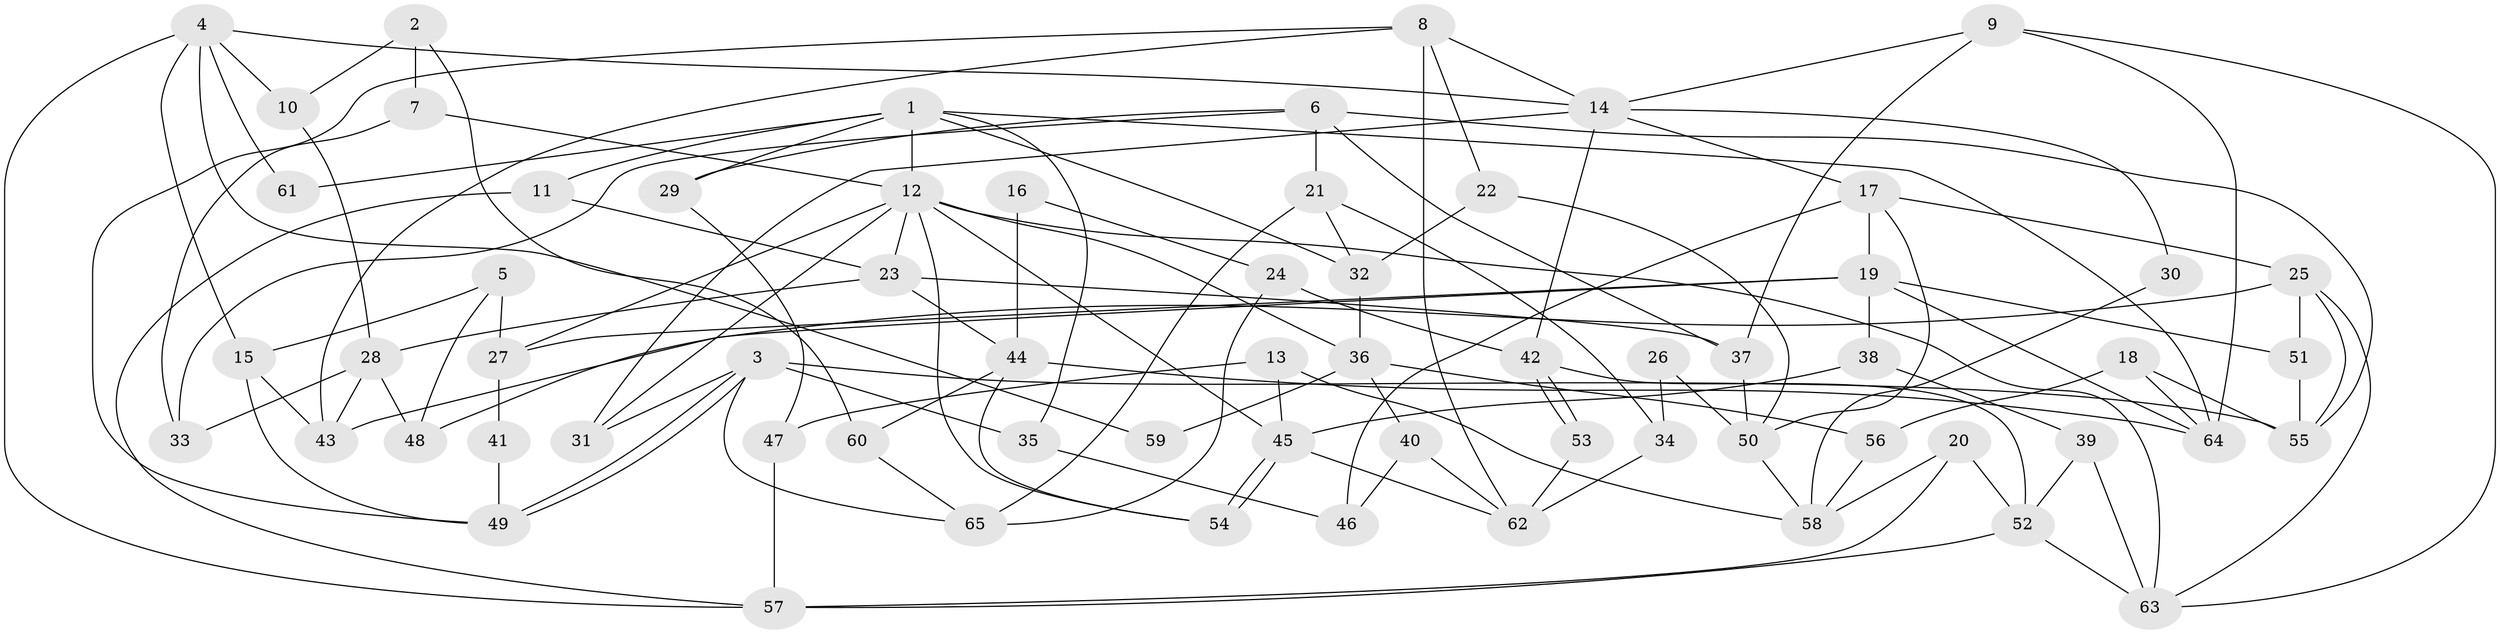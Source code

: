 // Generated by graph-tools (version 1.1) at 2025/02/03/09/25 03:02:06]
// undirected, 65 vertices, 130 edges
graph export_dot {
graph [start="1"]
  node [color=gray90,style=filled];
  1;
  2;
  3;
  4;
  5;
  6;
  7;
  8;
  9;
  10;
  11;
  12;
  13;
  14;
  15;
  16;
  17;
  18;
  19;
  20;
  21;
  22;
  23;
  24;
  25;
  26;
  27;
  28;
  29;
  30;
  31;
  32;
  33;
  34;
  35;
  36;
  37;
  38;
  39;
  40;
  41;
  42;
  43;
  44;
  45;
  46;
  47;
  48;
  49;
  50;
  51;
  52;
  53;
  54;
  55;
  56;
  57;
  58;
  59;
  60;
  61;
  62;
  63;
  64;
  65;
  1 -- 29;
  1 -- 12;
  1 -- 11;
  1 -- 32;
  1 -- 35;
  1 -- 61;
  1 -- 64;
  2 -- 10;
  2 -- 7;
  2 -- 60;
  3 -- 49;
  3 -- 49;
  3 -- 55;
  3 -- 31;
  3 -- 35;
  3 -- 65;
  4 -- 57;
  4 -- 15;
  4 -- 10;
  4 -- 14;
  4 -- 59;
  4 -- 61;
  5 -- 27;
  5 -- 48;
  5 -- 15;
  6 -- 21;
  6 -- 37;
  6 -- 29;
  6 -- 33;
  6 -- 55;
  7 -- 12;
  7 -- 33;
  8 -- 49;
  8 -- 22;
  8 -- 14;
  8 -- 43;
  8 -- 62;
  9 -- 14;
  9 -- 64;
  9 -- 37;
  9 -- 63;
  10 -- 28;
  11 -- 23;
  11 -- 57;
  12 -- 36;
  12 -- 31;
  12 -- 23;
  12 -- 27;
  12 -- 45;
  12 -- 54;
  12 -- 63;
  13 -- 58;
  13 -- 45;
  13 -- 47;
  14 -- 17;
  14 -- 30;
  14 -- 31;
  14 -- 42;
  15 -- 43;
  15 -- 49;
  16 -- 24;
  16 -- 44;
  17 -- 25;
  17 -- 19;
  17 -- 46;
  17 -- 50;
  18 -- 64;
  18 -- 55;
  18 -- 56;
  19 -- 38;
  19 -- 27;
  19 -- 48;
  19 -- 51;
  19 -- 64;
  20 -- 57;
  20 -- 52;
  20 -- 58;
  21 -- 65;
  21 -- 32;
  21 -- 34;
  22 -- 32;
  22 -- 50;
  23 -- 44;
  23 -- 28;
  23 -- 37;
  24 -- 42;
  24 -- 65;
  25 -- 55;
  25 -- 63;
  25 -- 43;
  25 -- 51;
  26 -- 50;
  26 -- 34;
  27 -- 41;
  28 -- 43;
  28 -- 33;
  28 -- 48;
  29 -- 47;
  30 -- 58;
  32 -- 36;
  34 -- 62;
  35 -- 46;
  36 -- 56;
  36 -- 40;
  36 -- 59;
  37 -- 50;
  38 -- 39;
  38 -- 45;
  39 -- 52;
  39 -- 63;
  40 -- 46;
  40 -- 62;
  41 -- 49;
  42 -- 53;
  42 -- 53;
  42 -- 52;
  44 -- 54;
  44 -- 64;
  44 -- 60;
  45 -- 54;
  45 -- 54;
  45 -- 62;
  47 -- 57;
  50 -- 58;
  51 -- 55;
  52 -- 63;
  52 -- 57;
  53 -- 62;
  56 -- 58;
  60 -- 65;
}
